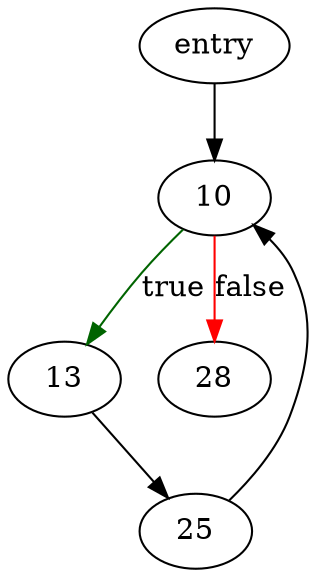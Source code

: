 digraph "pragmaVtabCursorClear" {
	// Node definitions.
	1 [label=entry];
	10;
	13;
	25;
	28;

	// Edge definitions.
	1 -> 10;
	10 -> 13 [
		color=darkgreen
		label=true
	];
	10 -> 28 [
		color=red
		label=false
	];
	13 -> 25;
	25 -> 10;
}